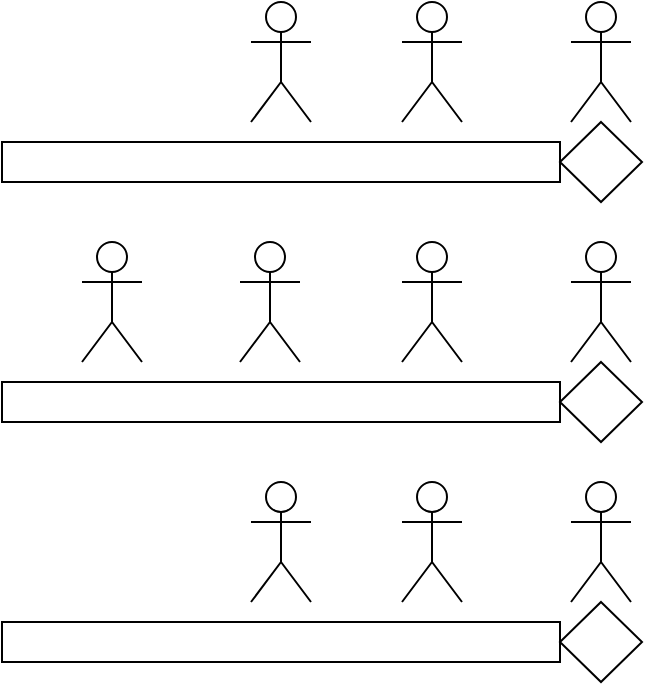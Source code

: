 <mxfile version="14.6.13" type="device"><diagram id="LHF2IHFgjywHNnrdlwOw" name="Page-1"><mxGraphModel dx="1577" dy="1077" grid="1" gridSize="10" guides="1" tooltips="1" connect="1" arrows="1" fold="1" page="1" pageScale="1" pageWidth="827" pageHeight="1169" math="0" shadow="0"><root><mxCell id="0"/><mxCell id="1" parent="0"/><mxCell id="kpeMZz5z7COtH7P3VD-W-2" value="" style="rounded=0;whiteSpace=wrap;html=1;" vertex="1" parent="1"><mxGeometry x="280" y="520" width="279" height="20" as="geometry"/></mxCell><mxCell id="kpeMZz5z7COtH7P3VD-W-3" value="" style="rounded=0;whiteSpace=wrap;html=1;" vertex="1" parent="1"><mxGeometry x="280" y="400" width="279" height="20" as="geometry"/></mxCell><mxCell id="kpeMZz5z7COtH7P3VD-W-6" value="" style="rhombus;whiteSpace=wrap;html=1;" vertex="1" parent="1"><mxGeometry x="559" y="390" width="41" height="40" as="geometry"/></mxCell><mxCell id="kpeMZz5z7COtH7P3VD-W-7" value="" style="rhombus;whiteSpace=wrap;html=1;" vertex="1" parent="1"><mxGeometry x="559" y="510" width="41" height="40" as="geometry"/></mxCell><mxCell id="kpeMZz5z7COtH7P3VD-W-31" value="" style="shape=umlActor;verticalLabelPosition=bottom;verticalAlign=top;html=1;outlineConnect=0;" vertex="1" parent="1"><mxGeometry x="564.5" y="450" width="30" height="60" as="geometry"/></mxCell><mxCell id="kpeMZz5z7COtH7P3VD-W-36" value="" style="shape=umlActor;verticalLabelPosition=bottom;verticalAlign=top;html=1;outlineConnect=0;" vertex="1" parent="1"><mxGeometry x="564.5" y="330" width="30" height="60" as="geometry"/></mxCell><mxCell id="kpeMZz5z7COtH7P3VD-W-38" value="" style="rounded=0;whiteSpace=wrap;html=1;" vertex="1" parent="1"><mxGeometry x="280" y="280" width="279" height="20" as="geometry"/></mxCell><mxCell id="kpeMZz5z7COtH7P3VD-W-39" value="" style="rhombus;whiteSpace=wrap;html=1;" vertex="1" parent="1"><mxGeometry x="559" y="270" width="41" height="40" as="geometry"/></mxCell><mxCell id="kpeMZz5z7COtH7P3VD-W-40" value="" style="shape=umlActor;verticalLabelPosition=bottom;verticalAlign=top;html=1;outlineConnect=0;" vertex="1" parent="1"><mxGeometry x="564.5" y="210" width="30" height="60" as="geometry"/></mxCell><mxCell id="kpeMZz5z7COtH7P3VD-W-41" value="" style="shape=umlActor;verticalLabelPosition=bottom;verticalAlign=top;html=1;outlineConnect=0;" vertex="1" parent="1"><mxGeometry x="480" y="330" width="30" height="60" as="geometry"/></mxCell><mxCell id="kpeMZz5z7COtH7P3VD-W-42" value="" style="shape=umlActor;verticalLabelPosition=bottom;verticalAlign=top;html=1;outlineConnect=0;" vertex="1" parent="1"><mxGeometry x="399" y="330" width="30" height="60" as="geometry"/></mxCell><mxCell id="kpeMZz5z7COtH7P3VD-W-43" value="" style="shape=umlActor;verticalLabelPosition=bottom;verticalAlign=top;html=1;outlineConnect=0;" vertex="1" parent="1"><mxGeometry x="480" y="210" width="30" height="60" as="geometry"/></mxCell><mxCell id="kpeMZz5z7COtH7P3VD-W-44" value="" style="shape=umlActor;verticalLabelPosition=bottom;verticalAlign=top;html=1;outlineConnect=0;" vertex="1" parent="1"><mxGeometry x="480" y="450" width="30" height="60" as="geometry"/></mxCell><mxCell id="kpeMZz5z7COtH7P3VD-W-45" value="" style="shape=umlActor;verticalLabelPosition=bottom;verticalAlign=top;html=1;outlineConnect=0;" vertex="1" parent="1"><mxGeometry x="404.5" y="450" width="30" height="60" as="geometry"/></mxCell><mxCell id="kpeMZz5z7COtH7P3VD-W-46" value="" style="shape=umlActor;verticalLabelPosition=bottom;verticalAlign=top;html=1;outlineConnect=0;" vertex="1" parent="1"><mxGeometry x="404.5" y="210" width="30" height="60" as="geometry"/></mxCell><mxCell id="kpeMZz5z7COtH7P3VD-W-47" value="" style="shape=umlActor;verticalLabelPosition=bottom;verticalAlign=top;html=1;outlineConnect=0;" vertex="1" parent="1"><mxGeometry x="320" y="330" width="30" height="60" as="geometry"/></mxCell></root></mxGraphModel></diagram></mxfile>